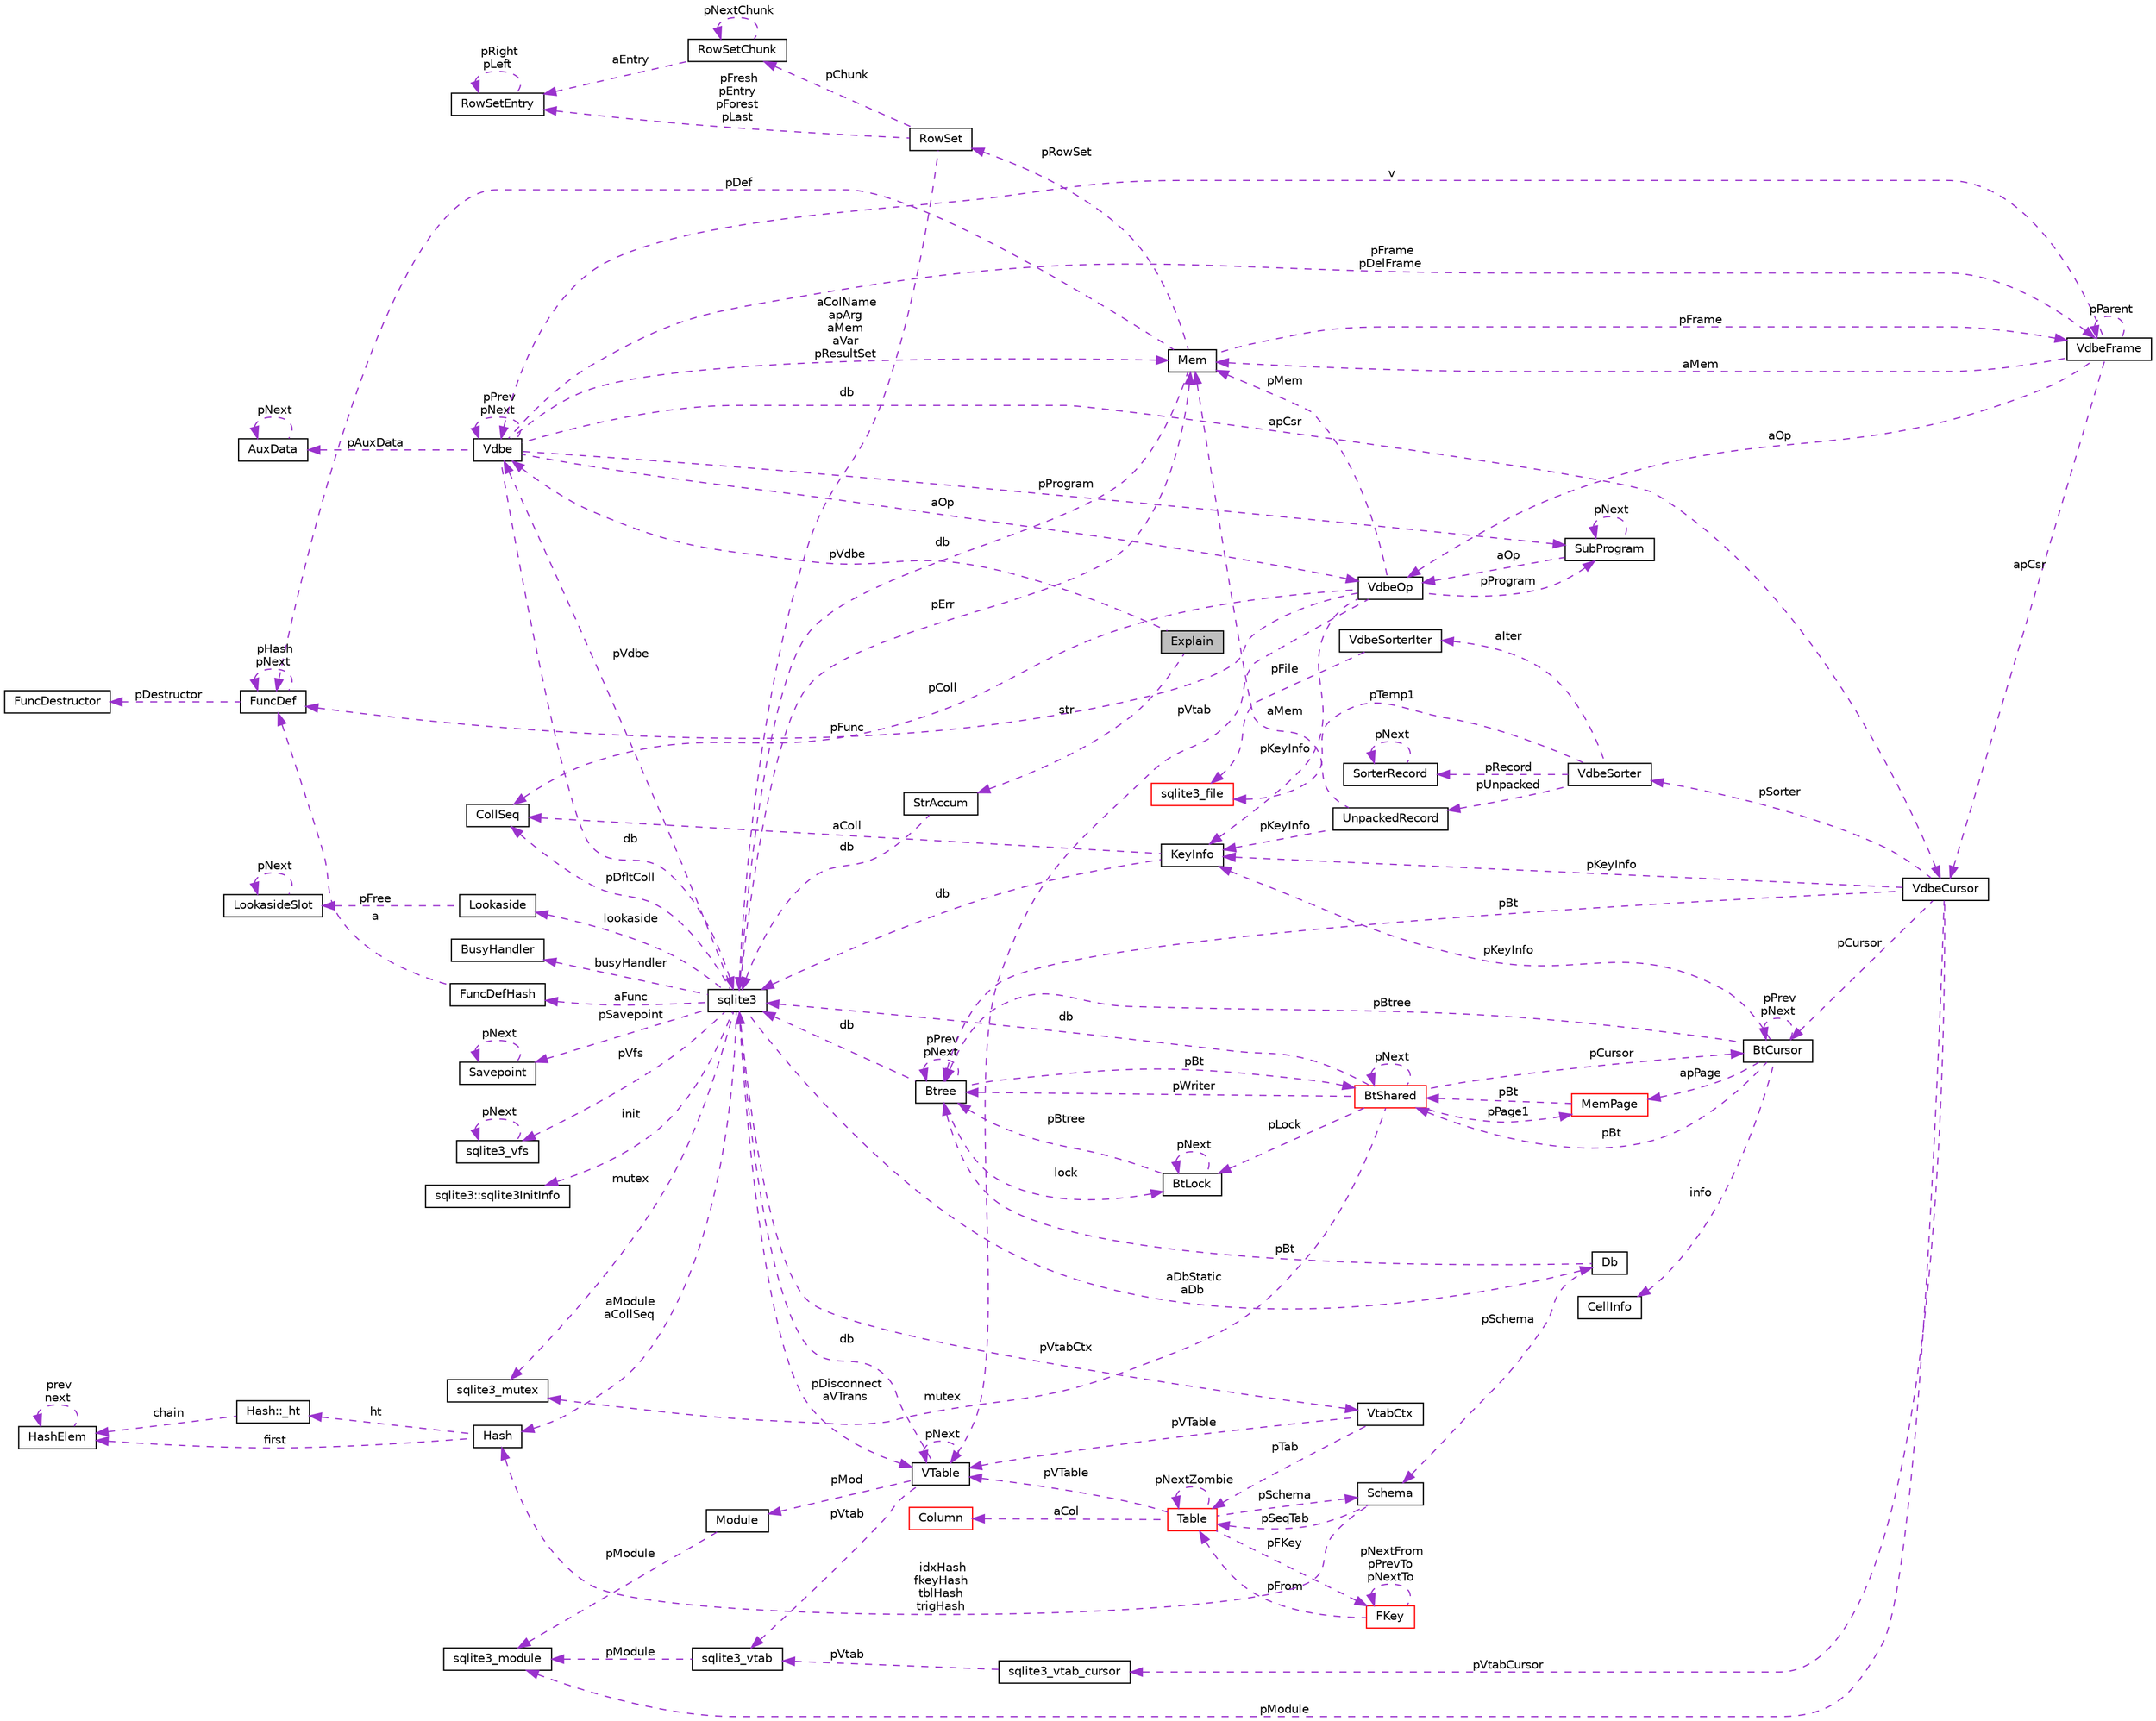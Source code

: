 digraph G
{
 // INTERACTIVE_SVG=YES
  edge [fontname="Helvetica",fontsize="10",labelfontname="Helvetica",labelfontsize="10"];
  node [fontname="Helvetica",fontsize="10",shape=record];
  rankdir="LR";
  Node1 [label="Explain",height=0.2,width=0.4,color="black", fillcolor="grey75", style="filled" fontcolor="black"];
  Node2 -> Node1 [dir="back",color="darkorchid3",fontsize="10",style="dashed",label=" pVdbe" ,fontname="Helvetica"];
  Node2 [label="Vdbe",height=0.2,width=0.4,color="black", fillcolor="white", style="filled",URL="$db/df8/struct_vdbe.html"];
  Node2 -> Node2 [dir="back",color="darkorchid3",fontsize="10",style="dashed",label=" pPrev\npNext" ,fontname="Helvetica"];
  Node3 -> Node2 [dir="back",color="darkorchid3",fontsize="10",style="dashed",label=" aColName\napArg\naMem\naVar\npResultSet" ,fontname="Helvetica"];
  Node3 [label="Mem",height=0.2,width=0.4,color="black", fillcolor="white", style="filled",URL="$df/d48/struct_mem.html"];
  Node4 -> Node3 [dir="back",color="darkorchid3",fontsize="10",style="dashed",label=" db" ,fontname="Helvetica"];
  Node4 [label="sqlite3",height=0.2,width=0.4,color="black", fillcolor="white", style="filled",URL="$d9/dcd/structsqlite3.html"];
  Node3 -> Node4 [dir="back",color="darkorchid3",fontsize="10",style="dashed",label=" pErr" ,fontname="Helvetica"];
  Node2 -> Node4 [dir="back",color="darkorchid3",fontsize="10",style="dashed",label=" pVdbe" ,fontname="Helvetica"];
  Node5 -> Node4 [dir="back",color="darkorchid3",fontsize="10",style="dashed",label=" pSavepoint" ,fontname="Helvetica"];
  Node5 [label="Savepoint",height=0.2,width=0.4,color="black", fillcolor="white", style="filled",URL="$db/dde/struct_savepoint.html"];
  Node5 -> Node5 [dir="back",color="darkorchid3",fontsize="10",style="dashed",label=" pNext" ,fontname="Helvetica"];
  Node6 -> Node4 [dir="back",color="darkorchid3",fontsize="10",style="dashed",label=" aFunc" ,fontname="Helvetica"];
  Node6 [label="FuncDefHash",height=0.2,width=0.4,color="black", fillcolor="white", style="filled",URL="$db/dfc/struct_func_def_hash.html"];
  Node7 -> Node6 [dir="back",color="darkorchid3",fontsize="10",style="dashed",label=" a" ,fontname="Helvetica"];
  Node7 [label="FuncDef",height=0.2,width=0.4,color="black", fillcolor="white", style="filled",URL="$df/d38/struct_func_def.html"];
  Node8 -> Node7 [dir="back",color="darkorchid3",fontsize="10",style="dashed",label=" pDestructor" ,fontname="Helvetica"];
  Node8 [label="FuncDestructor",height=0.2,width=0.4,color="black", fillcolor="white", style="filled",URL="$d5/da4/struct_func_destructor.html"];
  Node7 -> Node7 [dir="back",color="darkorchid3",fontsize="10",style="dashed",label=" pHash\npNext" ,fontname="Helvetica"];
  Node9 -> Node4 [dir="back",color="darkorchid3",fontsize="10",style="dashed",label=" lookaside" ,fontname="Helvetica"];
  Node9 [label="Lookaside",height=0.2,width=0.4,color="black", fillcolor="white", style="filled",URL="$d4/d8a/struct_lookaside.html"];
  Node10 -> Node9 [dir="back",color="darkorchid3",fontsize="10",style="dashed",label=" pFree" ,fontname="Helvetica"];
  Node10 [label="LookasideSlot",height=0.2,width=0.4,color="black", fillcolor="white", style="filled",URL="$dd/d17/struct_lookaside_slot.html"];
  Node10 -> Node10 [dir="back",color="darkorchid3",fontsize="10",style="dashed",label=" pNext" ,fontname="Helvetica"];
  Node11 -> Node4 [dir="back",color="darkorchid3",fontsize="10",style="dashed",label=" mutex" ,fontname="Helvetica"];
  Node11 [label="sqlite3_mutex",height=0.2,width=0.4,color="black", fillcolor="white", style="filled",URL="$d5/d3c/structsqlite3__mutex.html"];
  Node12 -> Node4 [dir="back",color="darkorchid3",fontsize="10",style="dashed",label=" pVfs" ,fontname="Helvetica"];
  Node12 [label="sqlite3_vfs",height=0.2,width=0.4,color="black", fillcolor="white", style="filled",URL="$d3/d36/structsqlite3__vfs.html"];
  Node12 -> Node12 [dir="back",color="darkorchid3",fontsize="10",style="dashed",label=" pNext" ,fontname="Helvetica"];
  Node13 -> Node4 [dir="back",color="darkorchid3",fontsize="10",style="dashed",label=" init" ,fontname="Helvetica"];
  Node13 [label="sqlite3::sqlite3InitInfo",height=0.2,width=0.4,color="black", fillcolor="white", style="filled",URL="$d7/d84/structsqlite3_1_1sqlite3_init_info.html"];
  Node14 -> Node4 [dir="back",color="darkorchid3",fontsize="10",style="dashed",label=" busyHandler" ,fontname="Helvetica"];
  Node14 [label="BusyHandler",height=0.2,width=0.4,color="black", fillcolor="white", style="filled",URL="$d4/d89/struct_busy_handler.html"];
  Node15 -> Node4 [dir="back",color="darkorchid3",fontsize="10",style="dashed",label=" pVtabCtx" ,fontname="Helvetica"];
  Node15 [label="VtabCtx",height=0.2,width=0.4,color="black", fillcolor="white", style="filled",URL="$de/dae/struct_vtab_ctx.html"];
  Node16 -> Node15 [dir="back",color="darkorchid3",fontsize="10",style="dashed",label=" pVTable" ,fontname="Helvetica"];
  Node16 [label="VTable",height=0.2,width=0.4,color="black", fillcolor="white", style="filled",URL="$db/d7e/struct_v_table.html"];
  Node4 -> Node16 [dir="back",color="darkorchid3",fontsize="10",style="dashed",label=" db" ,fontname="Helvetica"];
  Node16 -> Node16 [dir="back",color="darkorchid3",fontsize="10",style="dashed",label=" pNext" ,fontname="Helvetica"];
  Node17 -> Node16 [dir="back",color="darkorchid3",fontsize="10",style="dashed",label=" pMod" ,fontname="Helvetica"];
  Node17 [label="Module",height=0.2,width=0.4,color="black", fillcolor="white", style="filled",URL="$d0/d3b/struct_module.html"];
  Node18 -> Node17 [dir="back",color="darkorchid3",fontsize="10",style="dashed",label=" pModule" ,fontname="Helvetica"];
  Node18 [label="sqlite3_module",height=0.2,width=0.4,color="black", fillcolor="white", style="filled",URL="$dd/de4/structsqlite3__module.html"];
  Node19 -> Node16 [dir="back",color="darkorchid3",fontsize="10",style="dashed",label=" pVtab" ,fontname="Helvetica"];
  Node19 [label="sqlite3_vtab",height=0.2,width=0.4,color="black", fillcolor="white", style="filled",URL="$d3/d12/structsqlite3__vtab.html"];
  Node18 -> Node19 [dir="back",color="darkorchid3",fontsize="10",style="dashed",label=" pModule" ,fontname="Helvetica"];
  Node20 -> Node15 [dir="back",color="darkorchid3",fontsize="10",style="dashed",label=" pTab" ,fontname="Helvetica"];
  Node20 [label="Table",height=0.2,width=0.4,color="red", fillcolor="white", style="filled",URL="$d5/d0d/struct_table.html"];
  Node21 -> Node20 [dir="back",color="darkorchid3",fontsize="10",style="dashed",label=" pSchema" ,fontname="Helvetica"];
  Node21 [label="Schema",height=0.2,width=0.4,color="black", fillcolor="white", style="filled",URL="$df/d15/struct_schema.html"];
  Node20 -> Node21 [dir="back",color="darkorchid3",fontsize="10",style="dashed",label=" pSeqTab" ,fontname="Helvetica"];
  Node22 -> Node21 [dir="back",color="darkorchid3",fontsize="10",style="dashed",label=" idxHash\nfkeyHash\ntblHash\ntrigHash" ,fontname="Helvetica"];
  Node22 [label="Hash",height=0.2,width=0.4,color="black", fillcolor="white", style="filled",URL="$d2/d7a/struct_hash.html"];
  Node23 -> Node22 [dir="back",color="darkorchid3",fontsize="10",style="dashed",label=" ht" ,fontname="Helvetica"];
  Node23 [label="Hash::_ht",height=0.2,width=0.4,color="black", fillcolor="white", style="filled",URL="$dd/d00/struct_hash_1_1__ht.html"];
  Node24 -> Node23 [dir="back",color="darkorchid3",fontsize="10",style="dashed",label=" chain" ,fontname="Helvetica"];
  Node24 [label="HashElem",height=0.2,width=0.4,color="black", fillcolor="white", style="filled",URL="$df/d01/struct_hash_elem.html"];
  Node24 -> Node24 [dir="back",color="darkorchid3",fontsize="10",style="dashed",label=" prev\nnext" ,fontname="Helvetica"];
  Node24 -> Node22 [dir="back",color="darkorchid3",fontsize="10",style="dashed",label=" first" ,fontname="Helvetica"];
  Node25 -> Node20 [dir="back",color="darkorchid3",fontsize="10",style="dashed",label=" aCol" ,fontname="Helvetica"];
  Node25 [label="Column",height=0.2,width=0.4,color="red", fillcolor="white", style="filled",URL="$d0/d14/struct_column.html"];
  Node26 -> Node20 [dir="back",color="darkorchid3",fontsize="10",style="dashed",label=" pFKey" ,fontname="Helvetica"];
  Node26 [label="FKey",height=0.2,width=0.4,color="red", fillcolor="white", style="filled",URL="$d0/dbd/struct_f_key.html"];
  Node26 -> Node26 [dir="back",color="darkorchid3",fontsize="10",style="dashed",label=" pNextFrom\npPrevTo\npNextTo" ,fontname="Helvetica"];
  Node20 -> Node26 [dir="back",color="darkorchid3",fontsize="10",style="dashed",label=" pFrom" ,fontname="Helvetica"];
  Node16 -> Node20 [dir="back",color="darkorchid3",fontsize="10",style="dashed",label=" pVTable" ,fontname="Helvetica"];
  Node20 -> Node20 [dir="back",color="darkorchid3",fontsize="10",style="dashed",label=" pNextZombie" ,fontname="Helvetica"];
  Node27 -> Node4 [dir="back",color="darkorchid3",fontsize="10",style="dashed",label=" pDfltColl" ,fontname="Helvetica"];
  Node27 [label="CollSeq",height=0.2,width=0.4,color="black", fillcolor="white", style="filled",URL="$d0/d7d/struct_coll_seq.html"];
  Node16 -> Node4 [dir="back",color="darkorchid3",fontsize="10",style="dashed",label=" pDisconnect\naVTrans" ,fontname="Helvetica"];
  Node28 -> Node4 [dir="back",color="darkorchid3",fontsize="10",style="dashed",label=" aDbStatic\naDb" ,fontname="Helvetica"];
  Node28 [label="Db",height=0.2,width=0.4,color="black", fillcolor="white", style="filled",URL="$db/dd1/struct_db.html"];
  Node21 -> Node28 [dir="back",color="darkorchid3",fontsize="10",style="dashed",label=" pSchema" ,fontname="Helvetica"];
  Node29 -> Node28 [dir="back",color="darkorchid3",fontsize="10",style="dashed",label=" pBt" ,fontname="Helvetica"];
  Node29 [label="Btree",height=0.2,width=0.4,color="black", fillcolor="white", style="filled",URL="$d9/d90/struct_btree.html"];
  Node30 -> Node29 [dir="back",color="darkorchid3",fontsize="10",style="dashed",label=" pBt" ,fontname="Helvetica"];
  Node30 [label="BtShared",height=0.2,width=0.4,color="red", fillcolor="white", style="filled",URL="$d3/d1f/struct_bt_shared.html"];
  Node31 -> Node30 [dir="back",color="darkorchid3",fontsize="10",style="dashed",label=" pCursor" ,fontname="Helvetica"];
  Node31 [label="BtCursor",height=0.2,width=0.4,color="black", fillcolor="white", style="filled",URL="$db/d2c/struct_bt_cursor.html"];
  Node31 -> Node31 [dir="back",color="darkorchid3",fontsize="10",style="dashed",label=" pPrev\npNext" ,fontname="Helvetica"];
  Node32 -> Node31 [dir="back",color="darkorchid3",fontsize="10",style="dashed",label=" info" ,fontname="Helvetica"];
  Node32 [label="CellInfo",height=0.2,width=0.4,color="black", fillcolor="white", style="filled",URL="$de/dbe/struct_cell_info.html"];
  Node30 -> Node31 [dir="back",color="darkorchid3",fontsize="10",style="dashed",label=" pBt" ,fontname="Helvetica"];
  Node33 -> Node31 [dir="back",color="darkorchid3",fontsize="10",style="dashed",label=" apPage" ,fontname="Helvetica"];
  Node33 [label="MemPage",height=0.2,width=0.4,color="red", fillcolor="white", style="filled",URL="$d8/d9f/struct_mem_page.html"];
  Node30 -> Node33 [dir="back",color="darkorchid3",fontsize="10",style="dashed",label=" pBt" ,fontname="Helvetica"];
  Node34 -> Node31 [dir="back",color="darkorchid3",fontsize="10",style="dashed",label=" pKeyInfo" ,fontname="Helvetica"];
  Node34 [label="KeyInfo",height=0.2,width=0.4,color="black", fillcolor="white", style="filled",URL="$dc/d2f/struct_key_info.html"];
  Node4 -> Node34 [dir="back",color="darkorchid3",fontsize="10",style="dashed",label=" db" ,fontname="Helvetica"];
  Node27 -> Node34 [dir="back",color="darkorchid3",fontsize="10",style="dashed",label=" aColl" ,fontname="Helvetica"];
  Node29 -> Node31 [dir="back",color="darkorchid3",fontsize="10",style="dashed",label=" pBtree" ,fontname="Helvetica"];
  Node30 -> Node30 [dir="back",color="darkorchid3",fontsize="10",style="dashed",label=" pNext" ,fontname="Helvetica"];
  Node4 -> Node30 [dir="back",color="darkorchid3",fontsize="10",style="dashed",label=" db" ,fontname="Helvetica"];
  Node11 -> Node30 [dir="back",color="darkorchid3",fontsize="10",style="dashed",label=" mutex" ,fontname="Helvetica"];
  Node35 -> Node30 [dir="back",color="darkorchid3",fontsize="10",style="dashed",label=" pLock" ,fontname="Helvetica"];
  Node35 [label="BtLock",height=0.2,width=0.4,color="black", fillcolor="white", style="filled",URL="$d1/d28/struct_bt_lock.html"];
  Node35 -> Node35 [dir="back",color="darkorchid3",fontsize="10",style="dashed",label=" pNext" ,fontname="Helvetica"];
  Node29 -> Node35 [dir="back",color="darkorchid3",fontsize="10",style="dashed",label=" pBtree" ,fontname="Helvetica"];
  Node33 -> Node30 [dir="back",color="darkorchid3",fontsize="10",style="dashed",label=" pPage1" ,fontname="Helvetica"];
  Node29 -> Node30 [dir="back",color="darkorchid3",fontsize="10",style="dashed",label=" pWriter" ,fontname="Helvetica"];
  Node4 -> Node29 [dir="back",color="darkorchid3",fontsize="10",style="dashed",label=" db" ,fontname="Helvetica"];
  Node35 -> Node29 [dir="back",color="darkorchid3",fontsize="10",style="dashed",label=" lock" ,fontname="Helvetica"];
  Node29 -> Node29 [dir="back",color="darkorchid3",fontsize="10",style="dashed",label=" pPrev\npNext" ,fontname="Helvetica"];
  Node22 -> Node4 [dir="back",color="darkorchid3",fontsize="10",style="dashed",label=" aModule\naCollSeq" ,fontname="Helvetica"];
  Node36 -> Node3 [dir="back",color="darkorchid3",fontsize="10",style="dashed",label=" pFrame" ,fontname="Helvetica"];
  Node36 [label="VdbeFrame",height=0.2,width=0.4,color="black", fillcolor="white", style="filled",URL="$de/d74/struct_vdbe_frame.html"];
  Node3 -> Node36 [dir="back",color="darkorchid3",fontsize="10",style="dashed",label=" aMem" ,fontname="Helvetica"];
  Node2 -> Node36 [dir="back",color="darkorchid3",fontsize="10",style="dashed",label=" v" ,fontname="Helvetica"];
  Node36 -> Node36 [dir="back",color="darkorchid3",fontsize="10",style="dashed",label=" pParent" ,fontname="Helvetica"];
  Node37 -> Node36 [dir="back",color="darkorchid3",fontsize="10",style="dashed",label=" apCsr" ,fontname="Helvetica"];
  Node37 [label="VdbeCursor",height=0.2,width=0.4,color="black", fillcolor="white", style="filled",URL="$d5/dd1/struct_vdbe_cursor.html"];
  Node31 -> Node37 [dir="back",color="darkorchid3",fontsize="10",style="dashed",label=" pCursor" ,fontname="Helvetica"];
  Node18 -> Node37 [dir="back",color="darkorchid3",fontsize="10",style="dashed",label=" pModule" ,fontname="Helvetica"];
  Node38 -> Node37 [dir="back",color="darkorchid3",fontsize="10",style="dashed",label=" pVtabCursor" ,fontname="Helvetica"];
  Node38 [label="sqlite3_vtab_cursor",height=0.2,width=0.4,color="black", fillcolor="white", style="filled",URL="$d3/d17/structsqlite3__vtab__cursor.html"];
  Node19 -> Node38 [dir="back",color="darkorchid3",fontsize="10",style="dashed",label=" pVtab" ,fontname="Helvetica"];
  Node39 -> Node37 [dir="back",color="darkorchid3",fontsize="10",style="dashed",label=" pSorter" ,fontname="Helvetica"];
  Node39 [label="VdbeSorter",height=0.2,width=0.4,color="black", fillcolor="white", style="filled",URL="$d3/d85/struct_vdbe_sorter.html"];
  Node40 -> Node39 [dir="back",color="darkorchid3",fontsize="10",style="dashed",label=" aIter" ,fontname="Helvetica"];
  Node40 [label="VdbeSorterIter",height=0.2,width=0.4,color="black", fillcolor="white", style="filled",URL="$df/dcd/struct_vdbe_sorter_iter.html"];
  Node41 -> Node40 [dir="back",color="darkorchid3",fontsize="10",style="dashed",label=" pFile" ,fontname="Helvetica"];
  Node41 [label="sqlite3_file",height=0.2,width=0.4,color="red", fillcolor="white", style="filled",URL="$db/db0/structsqlite3__file.html"];
  Node41 -> Node39 [dir="back",color="darkorchid3",fontsize="10",style="dashed",label=" pTemp1" ,fontname="Helvetica"];
  Node42 -> Node39 [dir="back",color="darkorchid3",fontsize="10",style="dashed",label=" pRecord" ,fontname="Helvetica"];
  Node42 [label="SorterRecord",height=0.2,width=0.4,color="black", fillcolor="white", style="filled",URL="$da/d71/struct_sorter_record.html"];
  Node42 -> Node42 [dir="back",color="darkorchid3",fontsize="10",style="dashed",label=" pNext" ,fontname="Helvetica"];
  Node43 -> Node39 [dir="back",color="darkorchid3",fontsize="10",style="dashed",label=" pUnpacked" ,fontname="Helvetica"];
  Node43 [label="UnpackedRecord",height=0.2,width=0.4,color="black", fillcolor="white", style="filled",URL="$d9/d48/struct_unpacked_record.html"];
  Node3 -> Node43 [dir="back",color="darkorchid3",fontsize="10",style="dashed",label=" aMem" ,fontname="Helvetica"];
  Node34 -> Node43 [dir="back",color="darkorchid3",fontsize="10",style="dashed",label=" pKeyInfo" ,fontname="Helvetica"];
  Node34 -> Node37 [dir="back",color="darkorchid3",fontsize="10",style="dashed",label=" pKeyInfo" ,fontname="Helvetica"];
  Node29 -> Node37 [dir="back",color="darkorchid3",fontsize="10",style="dashed",label=" pBt" ,fontname="Helvetica"];
  Node44 -> Node36 [dir="back",color="darkorchid3",fontsize="10",style="dashed",label=" aOp" ,fontname="Helvetica"];
  Node44 [label="VdbeOp",height=0.2,width=0.4,color="black", fillcolor="white", style="filled",URL="$d2/dd9/struct_vdbe_op.html"];
  Node3 -> Node44 [dir="back",color="darkorchid3",fontsize="10",style="dashed",label=" pMem" ,fontname="Helvetica"];
  Node27 -> Node44 [dir="back",color="darkorchid3",fontsize="10",style="dashed",label=" pColl" ,fontname="Helvetica"];
  Node16 -> Node44 [dir="back",color="darkorchid3",fontsize="10",style="dashed",label=" pVtab" ,fontname="Helvetica"];
  Node45 -> Node44 [dir="back",color="darkorchid3",fontsize="10",style="dashed",label=" pProgram" ,fontname="Helvetica"];
  Node45 [label="SubProgram",height=0.2,width=0.4,color="black", fillcolor="white", style="filled",URL="$d4/d16/struct_sub_program.html"];
  Node45 -> Node45 [dir="back",color="darkorchid3",fontsize="10",style="dashed",label=" pNext" ,fontname="Helvetica"];
  Node44 -> Node45 [dir="back",color="darkorchid3",fontsize="10",style="dashed",label=" aOp" ,fontname="Helvetica"];
  Node34 -> Node44 [dir="back",color="darkorchid3",fontsize="10",style="dashed",label=" pKeyInfo" ,fontname="Helvetica"];
  Node7 -> Node44 [dir="back",color="darkorchid3",fontsize="10",style="dashed",label=" pFunc" ,fontname="Helvetica"];
  Node46 -> Node3 [dir="back",color="darkorchid3",fontsize="10",style="dashed",label=" pRowSet" ,fontname="Helvetica"];
  Node46 [label="RowSet",height=0.2,width=0.4,color="black", fillcolor="white", style="filled",URL="$d5/d67/struct_row_set.html"];
  Node4 -> Node46 [dir="back",color="darkorchid3",fontsize="10",style="dashed",label=" db" ,fontname="Helvetica"];
  Node47 -> Node46 [dir="back",color="darkorchid3",fontsize="10",style="dashed",label=" pChunk" ,fontname="Helvetica"];
  Node47 [label="RowSetChunk",height=0.2,width=0.4,color="black", fillcolor="white", style="filled",URL="$d0/dd7/struct_row_set_chunk.html"];
  Node47 -> Node47 [dir="back",color="darkorchid3",fontsize="10",style="dashed",label=" pNextChunk" ,fontname="Helvetica"];
  Node48 -> Node47 [dir="back",color="darkorchid3",fontsize="10",style="dashed",label=" aEntry" ,fontname="Helvetica"];
  Node48 [label="RowSetEntry",height=0.2,width=0.4,color="black", fillcolor="white", style="filled",URL="$da/d66/struct_row_set_entry.html"];
  Node48 -> Node48 [dir="back",color="darkorchid3",fontsize="10",style="dashed",label=" pRight\npLeft" ,fontname="Helvetica"];
  Node48 -> Node46 [dir="back",color="darkorchid3",fontsize="10",style="dashed",label=" pFresh\npEntry\npForest\npLast" ,fontname="Helvetica"];
  Node7 -> Node3 [dir="back",color="darkorchid3",fontsize="10",style="dashed",label=" pDef" ,fontname="Helvetica"];
  Node4 -> Node2 [dir="back",color="darkorchid3",fontsize="10",style="dashed",label=" db" ,fontname="Helvetica"];
  Node36 -> Node2 [dir="back",color="darkorchid3",fontsize="10",style="dashed",label=" pFrame\npDelFrame" ,fontname="Helvetica"];
  Node49 -> Node2 [dir="back",color="darkorchid3",fontsize="10",style="dashed",label=" pAuxData" ,fontname="Helvetica"];
  Node49 [label="AuxData",height=0.2,width=0.4,color="black", fillcolor="white", style="filled",URL="$d5/d59/struct_aux_data.html"];
  Node49 -> Node49 [dir="back",color="darkorchid3",fontsize="10",style="dashed",label=" pNext" ,fontname="Helvetica"];
  Node45 -> Node2 [dir="back",color="darkorchid3",fontsize="10",style="dashed",label=" pProgram" ,fontname="Helvetica"];
  Node37 -> Node2 [dir="back",color="darkorchid3",fontsize="10",style="dashed",label=" apCsr" ,fontname="Helvetica"];
  Node44 -> Node2 [dir="back",color="darkorchid3",fontsize="10",style="dashed",label=" aOp" ,fontname="Helvetica"];
  Node50 -> Node1 [dir="back",color="darkorchid3",fontsize="10",style="dashed",label=" str" ,fontname="Helvetica"];
  Node50 [label="StrAccum",height=0.2,width=0.4,color="black", fillcolor="white", style="filled",URL="$d2/d2f/struct_str_accum.html"];
  Node4 -> Node50 [dir="back",color="darkorchid3",fontsize="10",style="dashed",label=" db" ,fontname="Helvetica"];
}
